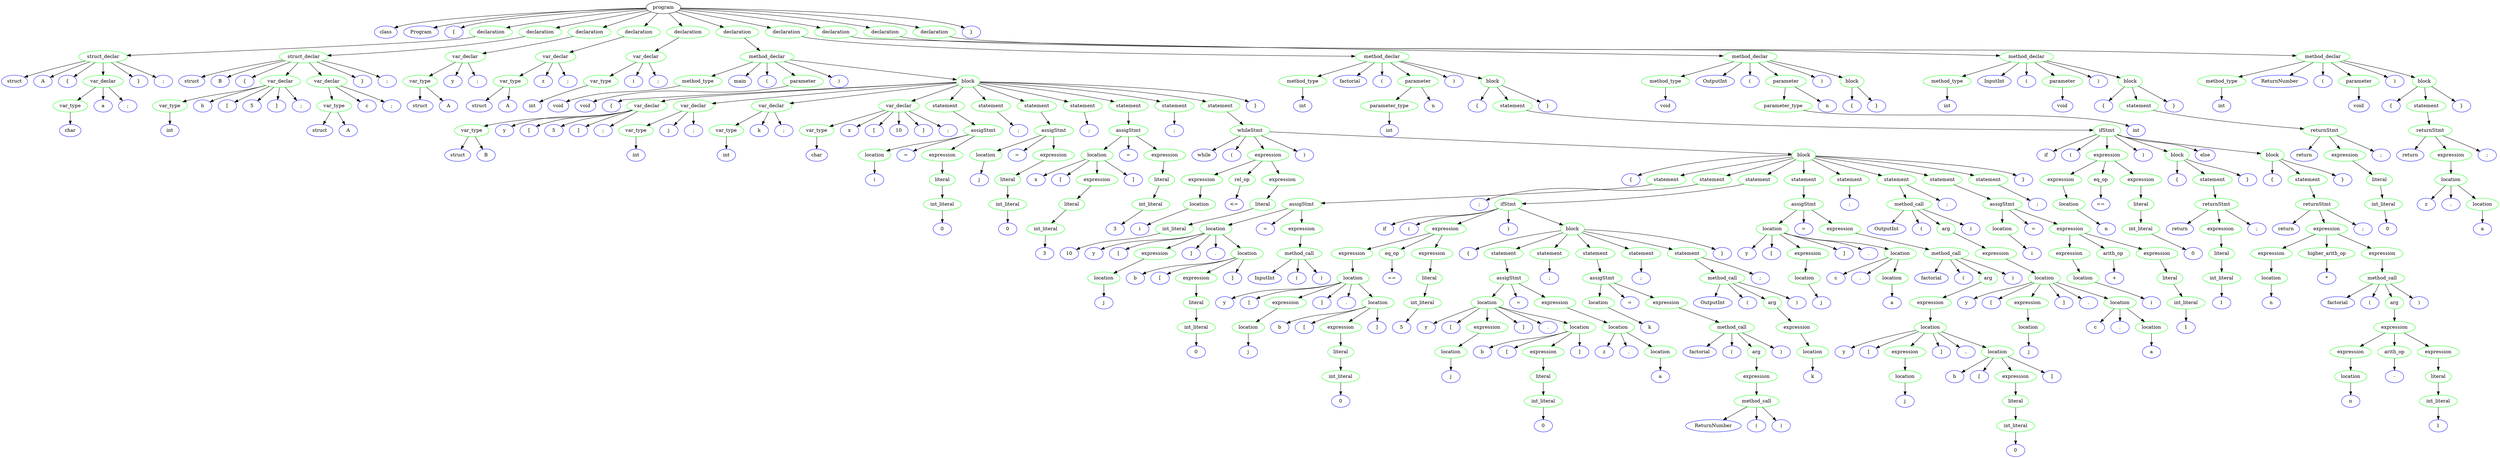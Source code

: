 // Trees/tree_gui.gv
digraph "Trees/tree_gui" {
	0 [label=program]
	1 [label=class color=blue]
	0 -> 1
	2 [label=Program color=blue]
	0 -> 2
	3 [label="{" color=blue]
	0 -> 3
	4 [label=declaration color=green]
	0 -> 4
	5 [label=struct_declar color=green]
	4 -> 5
	6 [label=struct color=blue]
	5 -> 6
	7 [label=A color=blue]
	5 -> 7
	8 [label="{" color=blue]
	5 -> 8
	9 [label=var_declar color=green]
	5 -> 9
	10 [label=var_type color=green]
	9 -> 10
	11 [label=char color=blue]
	10 -> 11
	12 [label=a color=blue]
	9 -> 12
	13 [label=";" color=blue]
	9 -> 13
	14 [label="}" color=blue]
	5 -> 14
	15 [label=";" color=blue]
	5 -> 15
	16 [label=declaration color=green]
	0 -> 16
	17 [label=struct_declar color=green]
	16 -> 17
	18 [label=struct color=blue]
	17 -> 18
	19 [label=B color=blue]
	17 -> 19
	20 [label="{" color=blue]
	17 -> 20
	21 [label=var_declar color=green]
	17 -> 21
	22 [label=var_type color=green]
	21 -> 22
	23 [label=int color=blue]
	22 -> 23
	24 [label=b color=blue]
	21 -> 24
	25 [label="[" color=blue]
	21 -> 25
	26 [label=5 color=blue]
	21 -> 26
	27 [label="]" color=blue]
	21 -> 27
	28 [label=";" color=blue]
	21 -> 28
	29 [label=var_declar color=green]
	17 -> 29
	30 [label=var_type color=green]
	29 -> 30
	31 [label=struct color=blue]
	30 -> 31
	32 [label=A color=blue]
	30 -> 32
	33 [label=c color=blue]
	29 -> 33
	34 [label=";" color=blue]
	29 -> 34
	35 [label="}" color=blue]
	17 -> 35
	36 [label=";" color=blue]
	17 -> 36
	37 [label=declaration color=green]
	0 -> 37
	38 [label=var_declar color=green]
	37 -> 38
	39 [label=var_type color=green]
	38 -> 39
	40 [label=struct color=blue]
	39 -> 40
	41 [label=A color=blue]
	39 -> 41
	42 [label=y color=blue]
	38 -> 42
	43 [label=";" color=blue]
	38 -> 43
	44 [label=declaration color=green]
	0 -> 44
	45 [label=var_declar color=green]
	44 -> 45
	46 [label=var_type color=green]
	45 -> 46
	47 [label=struct color=blue]
	46 -> 47
	48 [label=A color=blue]
	46 -> 48
	49 [label=z color=blue]
	45 -> 49
	50 [label=";" color=blue]
	45 -> 50
	51 [label=declaration color=green]
	0 -> 51
	52 [label=var_declar color=green]
	51 -> 52
	53 [label=var_type color=green]
	52 -> 53
	54 [label=int color=blue]
	53 -> 54
	55 [label=i color=blue]
	52 -> 55
	56 [label=";" color=blue]
	52 -> 56
	57 [label=declaration color=green]
	0 -> 57
	58 [label=method_declar color=green]
	57 -> 58
	59 [label=method_type color=green]
	58 -> 59
	60 [label=void color=blue]
	59 -> 60
	61 [label=main color=blue]
	58 -> 61
	62 [label="(" color=blue]
	58 -> 62
	63 [label=parameter color=green]
	58 -> 63
	64 [label=void color=blue]
	63 -> 64
	65 [label=")" color=blue]
	58 -> 65
	66 [label=block color=green]
	58 -> 66
	67 [label="{" color=blue]
	66 -> 67
	68 [label=var_declar color=green]
	66 -> 68
	69 [label=var_type color=green]
	68 -> 69
	70 [label=struct color=blue]
	69 -> 70
	71 [label=B color=blue]
	69 -> 71
	72 [label=y color=blue]
	68 -> 72
	73 [label="[" color=blue]
	68 -> 73
	74 [label=5 color=blue]
	68 -> 74
	75 [label="]" color=blue]
	68 -> 75
	76 [label=";" color=blue]
	68 -> 76
	77 [label=var_declar color=green]
	66 -> 77
	78 [label=var_type color=green]
	77 -> 78
	79 [label=int color=blue]
	78 -> 79
	80 [label=j color=blue]
	77 -> 80
	81 [label=";" color=blue]
	77 -> 81
	82 [label=var_declar color=green]
	66 -> 82
	83 [label=var_type color=green]
	82 -> 83
	84 [label=int color=blue]
	83 -> 84
	85 [label=k color=blue]
	82 -> 85
	86 [label=";" color=blue]
	82 -> 86
	87 [label=var_declar color=green]
	66 -> 87
	88 [label=var_type color=green]
	87 -> 88
	89 [label=char color=blue]
	88 -> 89
	90 [label=x color=blue]
	87 -> 90
	91 [label="[" color=blue]
	87 -> 91
	92 [label=10 color=blue]
	87 -> 92
	93 [label="]" color=blue]
	87 -> 93
	94 [label=";" color=blue]
	87 -> 94
	95 [label=statement color=green]
	66 -> 95
	96 [label=assigStmt color=green]
	95 -> 96
	97 [label=location color=green]
	96 -> 97
	98 [label=i color=blue]
	97 -> 98
	99 [label="=" color=blue]
	96 -> 99
	100 [label=expression color=green]
	96 -> 100
	101 [label=literal color=green]
	100 -> 101
	102 [label=int_literal color=green]
	101 -> 102
	103 [label=0 color=blue]
	102 -> 103
	104 [label=statement color=green]
	66 -> 104
	105 [label=";" color=blue]
	104 -> 105
	106 [label=statement color=green]
	66 -> 106
	107 [label=assigStmt color=green]
	106 -> 107
	108 [label=location color=green]
	107 -> 108
	109 [label=j color=blue]
	108 -> 109
	110 [label="=" color=blue]
	107 -> 110
	111 [label=expression color=green]
	107 -> 111
	112 [label=literal color=green]
	111 -> 112
	113 [label=int_literal color=green]
	112 -> 113
	114 [label=0 color=blue]
	113 -> 114
	115 [label=statement color=green]
	66 -> 115
	116 [label=";" color=blue]
	115 -> 116
	117 [label=statement color=green]
	66 -> 117
	118 [label=assigStmt color=green]
	117 -> 118
	119 [label=location color=green]
	118 -> 119
	120 [label=x color=blue]
	119 -> 120
	121 [label="[" color=blue]
	119 -> 121
	122 [label=expression color=green]
	119 -> 122
	123 [label=literal color=green]
	122 -> 123
	124 [label=int_literal color=green]
	123 -> 124
	125 [label=3 color=blue]
	124 -> 125
	126 [label="]" color=blue]
	119 -> 126
	127 [label="=" color=blue]
	118 -> 127
	128 [label=expression color=green]
	118 -> 128
	129 [label=literal color=green]
	128 -> 129
	130 [label=int_literal color=green]
	129 -> 130
	131 [label=3 color=blue]
	130 -> 131
	132 [label=statement color=green]
	66 -> 132
	133 [label=";" color=blue]
	132 -> 133
	134 [label=statement color=green]
	66 -> 134
	135 [label=whileStmt color=green]
	134 -> 135
	136 [label=while color=blue]
	135 -> 136
	137 [label="(" color=blue]
	135 -> 137
	138 [label=expression color=green]
	135 -> 138
	139 [label=expression color=green]
	138 -> 139
	140 [label=location color=green]
	139 -> 140
	141 [label=i color=blue]
	140 -> 141
	142 [label=rel_op color=green]
	138 -> 142
	143 [label="<=" color=blue]
	142 -> 143
	144 [label=expression color=green]
	138 -> 144
	145 [label=literal color=green]
	144 -> 145
	146 [label=int_literal color=green]
	145 -> 146
	147 [label=10 color=blue]
	146 -> 147
	148 [label=")" color=blue]
	135 -> 148
	149 [label=block color=green]
	135 -> 149
	150 [label="{" color=blue]
	149 -> 150
	151 [label=statement color=green]
	149 -> 151
	152 [label=assigStmt color=green]
	151 -> 152
	153 [label=location color=green]
	152 -> 153
	154 [label=y color=blue]
	153 -> 154
	155 [label="[" color=blue]
	153 -> 155
	156 [label=expression color=green]
	153 -> 156
	157 [label=location color=green]
	156 -> 157
	158 [label=j color=blue]
	157 -> 158
	159 [label="]" color=blue]
	153 -> 159
	160 [label="." color=blue]
	153 -> 160
	161 [label=location color=green]
	153 -> 161
	162 [label=b color=blue]
	161 -> 162
	163 [label="[" color=blue]
	161 -> 163
	164 [label=expression color=green]
	161 -> 164
	165 [label=literal color=green]
	164 -> 165
	166 [label=int_literal color=green]
	165 -> 166
	167 [label=0 color=blue]
	166 -> 167
	168 [label="]" color=blue]
	161 -> 168
	169 [label="=" color=blue]
	152 -> 169
	170 [label=expression color=green]
	152 -> 170
	171 [label=method_call color=green]
	170 -> 171
	172 [label=InputInt color=blue]
	171 -> 172
	173 [label="(" color=blue]
	171 -> 173
	174 [label=")" color=blue]
	171 -> 174
	175 [label=statement color=green]
	149 -> 175
	176 [label=";" color=blue]
	175 -> 176
	177 [label=statement color=green]
	149 -> 177
	178 [label=ifStmt color=green]
	177 -> 178
	179 [label=if color=blue]
	178 -> 179
	180 [label="(" color=blue]
	178 -> 180
	181 [label=expression color=green]
	178 -> 181
	182 [label=expression color=green]
	181 -> 182
	183 [label=location color=green]
	182 -> 183
	184 [label=y color=blue]
	183 -> 184
	185 [label="[" color=blue]
	183 -> 185
	186 [label=expression color=green]
	183 -> 186
	187 [label=location color=green]
	186 -> 187
	188 [label=j color=blue]
	187 -> 188
	189 [label="]" color=blue]
	183 -> 189
	190 [label="." color=blue]
	183 -> 190
	191 [label=location color=green]
	183 -> 191
	192 [label=b color=blue]
	191 -> 192
	193 [label="[" color=blue]
	191 -> 193
	194 [label=expression color=green]
	191 -> 194
	195 [label=literal color=green]
	194 -> 195
	196 [label=int_literal color=green]
	195 -> 196
	197 [label=0 color=blue]
	196 -> 197
	198 [label="]" color=blue]
	191 -> 198
	199 [label=eq_op color=green]
	181 -> 199
	200 [label="==" color=blue]
	199 -> 200
	201 [label=expression color=green]
	181 -> 201
	202 [label=literal color=green]
	201 -> 202
	203 [label=int_literal color=green]
	202 -> 203
	204 [label=5 color=blue]
	203 -> 204
	205 [label=")" color=blue]
	178 -> 205
	206 [label=block color=green]
	178 -> 206
	207 [label="{" color=blue]
	206 -> 207
	208 [label=statement color=green]
	206 -> 208
	209 [label=assigStmt color=green]
	208 -> 209
	210 [label=location color=green]
	209 -> 210
	211 [label=y color=blue]
	210 -> 211
	212 [label="[" color=blue]
	210 -> 212
	213 [label=expression color=green]
	210 -> 213
	214 [label=location color=green]
	213 -> 214
	215 [label=j color=blue]
	214 -> 215
	216 [label="]" color=blue]
	210 -> 216
	217 [label="." color=blue]
	210 -> 217
	218 [label=location color=green]
	210 -> 218
	219 [label=b color=blue]
	218 -> 219
	220 [label="[" color=blue]
	218 -> 220
	221 [label=expression color=green]
	218 -> 221
	222 [label=literal color=green]
	221 -> 222
	223 [label=int_literal color=green]
	222 -> 223
	224 [label=0 color=blue]
	223 -> 224
	225 [label="]" color=blue]
	218 -> 225
	226 [label="=" color=blue]
	209 -> 226
	227 [label=expression color=green]
	209 -> 227
	228 [label=location color=green]
	227 -> 228
	229 [label=z color=blue]
	228 -> 229
	230 [label="." color=blue]
	228 -> 230
	231 [label=location color=green]
	228 -> 231
	232 [label=a color=blue]
	231 -> 232
	233 [label=statement color=green]
	206 -> 233
	234 [label=";" color=blue]
	233 -> 234
	235 [label=statement color=green]
	206 -> 235
	236 [label=assigStmt color=green]
	235 -> 236
	237 [label=location color=green]
	236 -> 237
	238 [label=k color=blue]
	237 -> 238
	239 [label="=" color=blue]
	236 -> 239
	240 [label=expression color=green]
	236 -> 240
	241 [label=method_call color=green]
	240 -> 241
	242 [label=factorial color=blue]
	241 -> 242
	243 [label="(" color=blue]
	241 -> 243
	244 [label=arg color=green]
	241 -> 244
	245 [label=expression color=green]
	244 -> 245
	246 [label=method_call color=green]
	245 -> 246
	247 [label=ReturnNumber color=blue]
	246 -> 247
	248 [label="(" color=blue]
	246 -> 248
	249 [label=")" color=blue]
	246 -> 249
	250 [label=")" color=blue]
	241 -> 250
	251 [label=statement color=green]
	206 -> 251
	252 [label=";" color=blue]
	251 -> 252
	253 [label=statement color=green]
	206 -> 253
	254 [label=method_call color=green]
	253 -> 254
	255 [label=OutputInt color=blue]
	254 -> 255
	256 [label="(" color=blue]
	254 -> 256
	257 [label=arg color=green]
	254 -> 257
	258 [label=expression color=green]
	257 -> 258
	259 [label=location color=green]
	258 -> 259
	260 [label=k color=blue]
	259 -> 260
	261 [label=")" color=blue]
	254 -> 261
	262 [label=";" color=blue]
	253 -> 262
	263 [label="}" color=blue]
	206 -> 263
	264 [label=statement color=green]
	149 -> 264
	265 [label=assigStmt color=green]
	264 -> 265
	266 [label=location color=green]
	265 -> 266
	267 [label=y color=blue]
	266 -> 267
	268 [label="[" color=blue]
	266 -> 268
	269 [label=expression color=green]
	266 -> 269
	270 [label=location color=green]
	269 -> 270
	271 [label=j color=blue]
	270 -> 271
	272 [label="]" color=blue]
	266 -> 272
	273 [label="." color=blue]
	266 -> 273
	274 [label=location color=green]
	266 -> 274
	275 [label=c color=blue]
	274 -> 275
	276 [label="." color=blue]
	274 -> 276
	277 [label=location color=green]
	274 -> 277
	278 [label=a color=blue]
	277 -> 278
	279 [label="=" color=blue]
	265 -> 279
	280 [label=expression color=green]
	265 -> 280
	281 [label=method_call color=green]
	280 -> 281
	282 [label=factorial color=blue]
	281 -> 282
	283 [label="(" color=blue]
	281 -> 283
	284 [label=arg color=green]
	281 -> 284
	285 [label=expression color=green]
	284 -> 285
	286 [label=location color=green]
	285 -> 286
	287 [label=y color=blue]
	286 -> 287
	288 [label="[" color=blue]
	286 -> 288
	289 [label=expression color=green]
	286 -> 289
	290 [label=location color=green]
	289 -> 290
	291 [label=j color=blue]
	290 -> 291
	292 [label="]" color=blue]
	286 -> 292
	293 [label="." color=blue]
	286 -> 293
	294 [label=location color=green]
	286 -> 294
	295 [label=b color=blue]
	294 -> 295
	296 [label="[" color=blue]
	294 -> 296
	297 [label=expression color=green]
	294 -> 297
	298 [label=literal color=green]
	297 -> 298
	299 [label=int_literal color=green]
	298 -> 299
	300 [label=0 color=blue]
	299 -> 300
	301 [label="]" color=blue]
	294 -> 301
	302 [label=")" color=blue]
	281 -> 302
	303 [label=statement color=green]
	149 -> 303
	304 [label=";" color=blue]
	303 -> 304
	305 [label=statement color=green]
	149 -> 305
	306 [label=method_call color=green]
	305 -> 306
	307 [label=OutputInt color=blue]
	306 -> 307
	308 [label="(" color=blue]
	306 -> 308
	309 [label=arg color=green]
	306 -> 309
	310 [label=expression color=green]
	309 -> 310
	311 [label=location color=green]
	310 -> 311
	312 [label=y color=blue]
	311 -> 312
	313 [label="[" color=blue]
	311 -> 313
	314 [label=expression color=green]
	311 -> 314
	315 [label=location color=green]
	314 -> 315
	316 [label=j color=blue]
	315 -> 316
	317 [label="]" color=blue]
	311 -> 317
	318 [label="." color=blue]
	311 -> 318
	319 [label=location color=green]
	311 -> 319
	320 [label=c color=blue]
	319 -> 320
	321 [label="." color=blue]
	319 -> 321
	322 [label=location color=green]
	319 -> 322
	323 [label=a color=blue]
	322 -> 323
	324 [label=")" color=blue]
	306 -> 324
	325 [label=";" color=blue]
	305 -> 325
	326 [label=statement color=green]
	149 -> 326
	327 [label=assigStmt color=green]
	326 -> 327
	328 [label=location color=green]
	327 -> 328
	329 [label=i color=blue]
	328 -> 329
	330 [label="=" color=blue]
	327 -> 330
	331 [label=expression color=green]
	327 -> 331
	332 [label=expression color=green]
	331 -> 332
	333 [label=location color=green]
	332 -> 333
	334 [label=i color=blue]
	333 -> 334
	335 [label=arith_op color=green]
	331 -> 335
	336 [label="+" color=blue]
	335 -> 336
	337 [label=expression color=green]
	331 -> 337
	338 [label=literal color=green]
	337 -> 338
	339 [label=int_literal color=green]
	338 -> 339
	340 [label=1 color=blue]
	339 -> 340
	341 [label=statement color=green]
	149 -> 341
	342 [label=";" color=blue]
	341 -> 342
	343 [label="}" color=blue]
	149 -> 343
	344 [label="}" color=blue]
	66 -> 344
	345 [label=declaration color=green]
	0 -> 345
	346 [label=method_declar color=green]
	345 -> 346
	347 [label=method_type color=green]
	346 -> 347
	348 [label=int color=blue]
	347 -> 348
	349 [label=factorial color=blue]
	346 -> 349
	350 [label="(" color=blue]
	346 -> 350
	351 [label=parameter color=green]
	346 -> 351
	352 [label=parameter_type color=green]
	351 -> 352
	353 [label=int color=blue]
	352 -> 353
	354 [label=n color=blue]
	351 -> 354
	355 [label=")" color=blue]
	346 -> 355
	356 [label=block color=green]
	346 -> 356
	357 [label="{" color=blue]
	356 -> 357
	358 [label=statement color=green]
	356 -> 358
	359 [label=ifStmt color=green]
	358 -> 359
	360 [label=if color=blue]
	359 -> 360
	361 [label="(" color=blue]
	359 -> 361
	362 [label=expression color=green]
	359 -> 362
	363 [label=expression color=green]
	362 -> 363
	364 [label=location color=green]
	363 -> 364
	365 [label=n color=blue]
	364 -> 365
	366 [label=eq_op color=green]
	362 -> 366
	367 [label="==" color=blue]
	366 -> 367
	368 [label=expression color=green]
	362 -> 368
	369 [label=literal color=green]
	368 -> 369
	370 [label=int_literal color=green]
	369 -> 370
	371 [label=0 color=blue]
	370 -> 371
	372 [label=")" color=blue]
	359 -> 372
	373 [label=block color=green]
	359 -> 373
	374 [label="{" color=blue]
	373 -> 374
	375 [label=statement color=green]
	373 -> 375
	376 [label=returnStmt color=green]
	375 -> 376
	377 [label=return color=blue]
	376 -> 377
	378 [label=expression color=green]
	376 -> 378
	379 [label=literal color=green]
	378 -> 379
	380 [label=int_literal color=green]
	379 -> 380
	381 [label=1 color=blue]
	380 -> 381
	382 [label=";" color=blue]
	376 -> 382
	383 [label="}" color=blue]
	373 -> 383
	384 [label=else color=blue]
	359 -> 384
	385 [label=block color=green]
	359 -> 385
	386 [label="{" color=blue]
	385 -> 386
	387 [label=statement color=green]
	385 -> 387
	388 [label=returnStmt color=green]
	387 -> 388
	389 [label=return color=blue]
	388 -> 389
	390 [label=expression color=green]
	388 -> 390
	391 [label=expression color=green]
	390 -> 391
	392 [label=location color=green]
	391 -> 392
	393 [label=n color=blue]
	392 -> 393
	394 [label=higher_arith_op color=green]
	390 -> 394
	395 [label="*" color=blue]
	394 -> 395
	396 [label=expression color=green]
	390 -> 396
	397 [label=method_call color=green]
	396 -> 397
	398 [label=factorial color=blue]
	397 -> 398
	399 [label="(" color=blue]
	397 -> 399
	400 [label=arg color=green]
	397 -> 400
	401 [label=expression color=green]
	400 -> 401
	402 [label=expression color=green]
	401 -> 402
	403 [label=location color=green]
	402 -> 403
	404 [label=n color=blue]
	403 -> 404
	405 [label=arith_op color=green]
	401 -> 405
	406 [label="-" color=blue]
	405 -> 406
	407 [label=expression color=green]
	401 -> 407
	408 [label=literal color=green]
	407 -> 408
	409 [label=int_literal color=green]
	408 -> 409
	410 [label=1 color=blue]
	409 -> 410
	411 [label=")" color=blue]
	397 -> 411
	412 [label=";" color=blue]
	388 -> 412
	413 [label="}" color=blue]
	385 -> 413
	414 [label="}" color=blue]
	356 -> 414
	415 [label=declaration color=green]
	0 -> 415
	416 [label=method_declar color=green]
	415 -> 416
	417 [label=method_type color=green]
	416 -> 417
	418 [label=void color=blue]
	417 -> 418
	419 [label=OutputInt color=blue]
	416 -> 419
	420 [label="(" color=blue]
	416 -> 420
	421 [label=parameter color=green]
	416 -> 421
	422 [label=parameter_type color=green]
	421 -> 422
	423 [label=int color=blue]
	422 -> 423
	424 [label=n color=blue]
	421 -> 424
	425 [label=")" color=blue]
	416 -> 425
	426 [label=block color=green]
	416 -> 426
	427 [label="{" color=blue]
	426 -> 427
	428 [label="}" color=blue]
	426 -> 428
	429 [label=declaration color=green]
	0 -> 429
	430 [label=method_declar color=green]
	429 -> 430
	431 [label=method_type color=green]
	430 -> 431
	432 [label=int color=blue]
	431 -> 432
	433 [label=InputInt color=blue]
	430 -> 433
	434 [label="(" color=blue]
	430 -> 434
	435 [label=parameter color=green]
	430 -> 435
	436 [label=void color=blue]
	435 -> 436
	437 [label=")" color=blue]
	430 -> 437
	438 [label=block color=green]
	430 -> 438
	439 [label="{" color=blue]
	438 -> 439
	440 [label=statement color=green]
	438 -> 440
	441 [label=returnStmt color=green]
	440 -> 441
	442 [label=return color=blue]
	441 -> 442
	443 [label=expression color=green]
	441 -> 443
	444 [label=literal color=green]
	443 -> 444
	445 [label=int_literal color=green]
	444 -> 445
	446 [label=0 color=blue]
	445 -> 446
	447 [label=";" color=blue]
	441 -> 447
	448 [label="}" color=blue]
	438 -> 448
	449 [label=declaration color=green]
	0 -> 449
	450 [label=method_declar color=green]
	449 -> 450
	451 [label=method_type color=green]
	450 -> 451
	452 [label=int color=blue]
	451 -> 452
	453 [label=ReturnNumber color=blue]
	450 -> 453
	454 [label="(" color=blue]
	450 -> 454
	455 [label=parameter color=green]
	450 -> 455
	456 [label=void color=blue]
	455 -> 456
	457 [label=")" color=blue]
	450 -> 457
	458 [label=block color=green]
	450 -> 458
	459 [label="{" color=blue]
	458 -> 459
	460 [label=statement color=green]
	458 -> 460
	461 [label=returnStmt color=green]
	460 -> 461
	462 [label=return color=blue]
	461 -> 462
	463 [label=expression color=green]
	461 -> 463
	464 [label=location color=green]
	463 -> 464
	465 [label=z color=blue]
	464 -> 465
	466 [label="." color=blue]
	464 -> 466
	467 [label=location color=green]
	464 -> 467
	468 [label=a color=blue]
	467 -> 468
	469 [label=";" color=blue]
	461 -> 469
	470 [label="}" color=blue]
	458 -> 470
	471 [label="}" color=blue]
	0 -> 471
}
